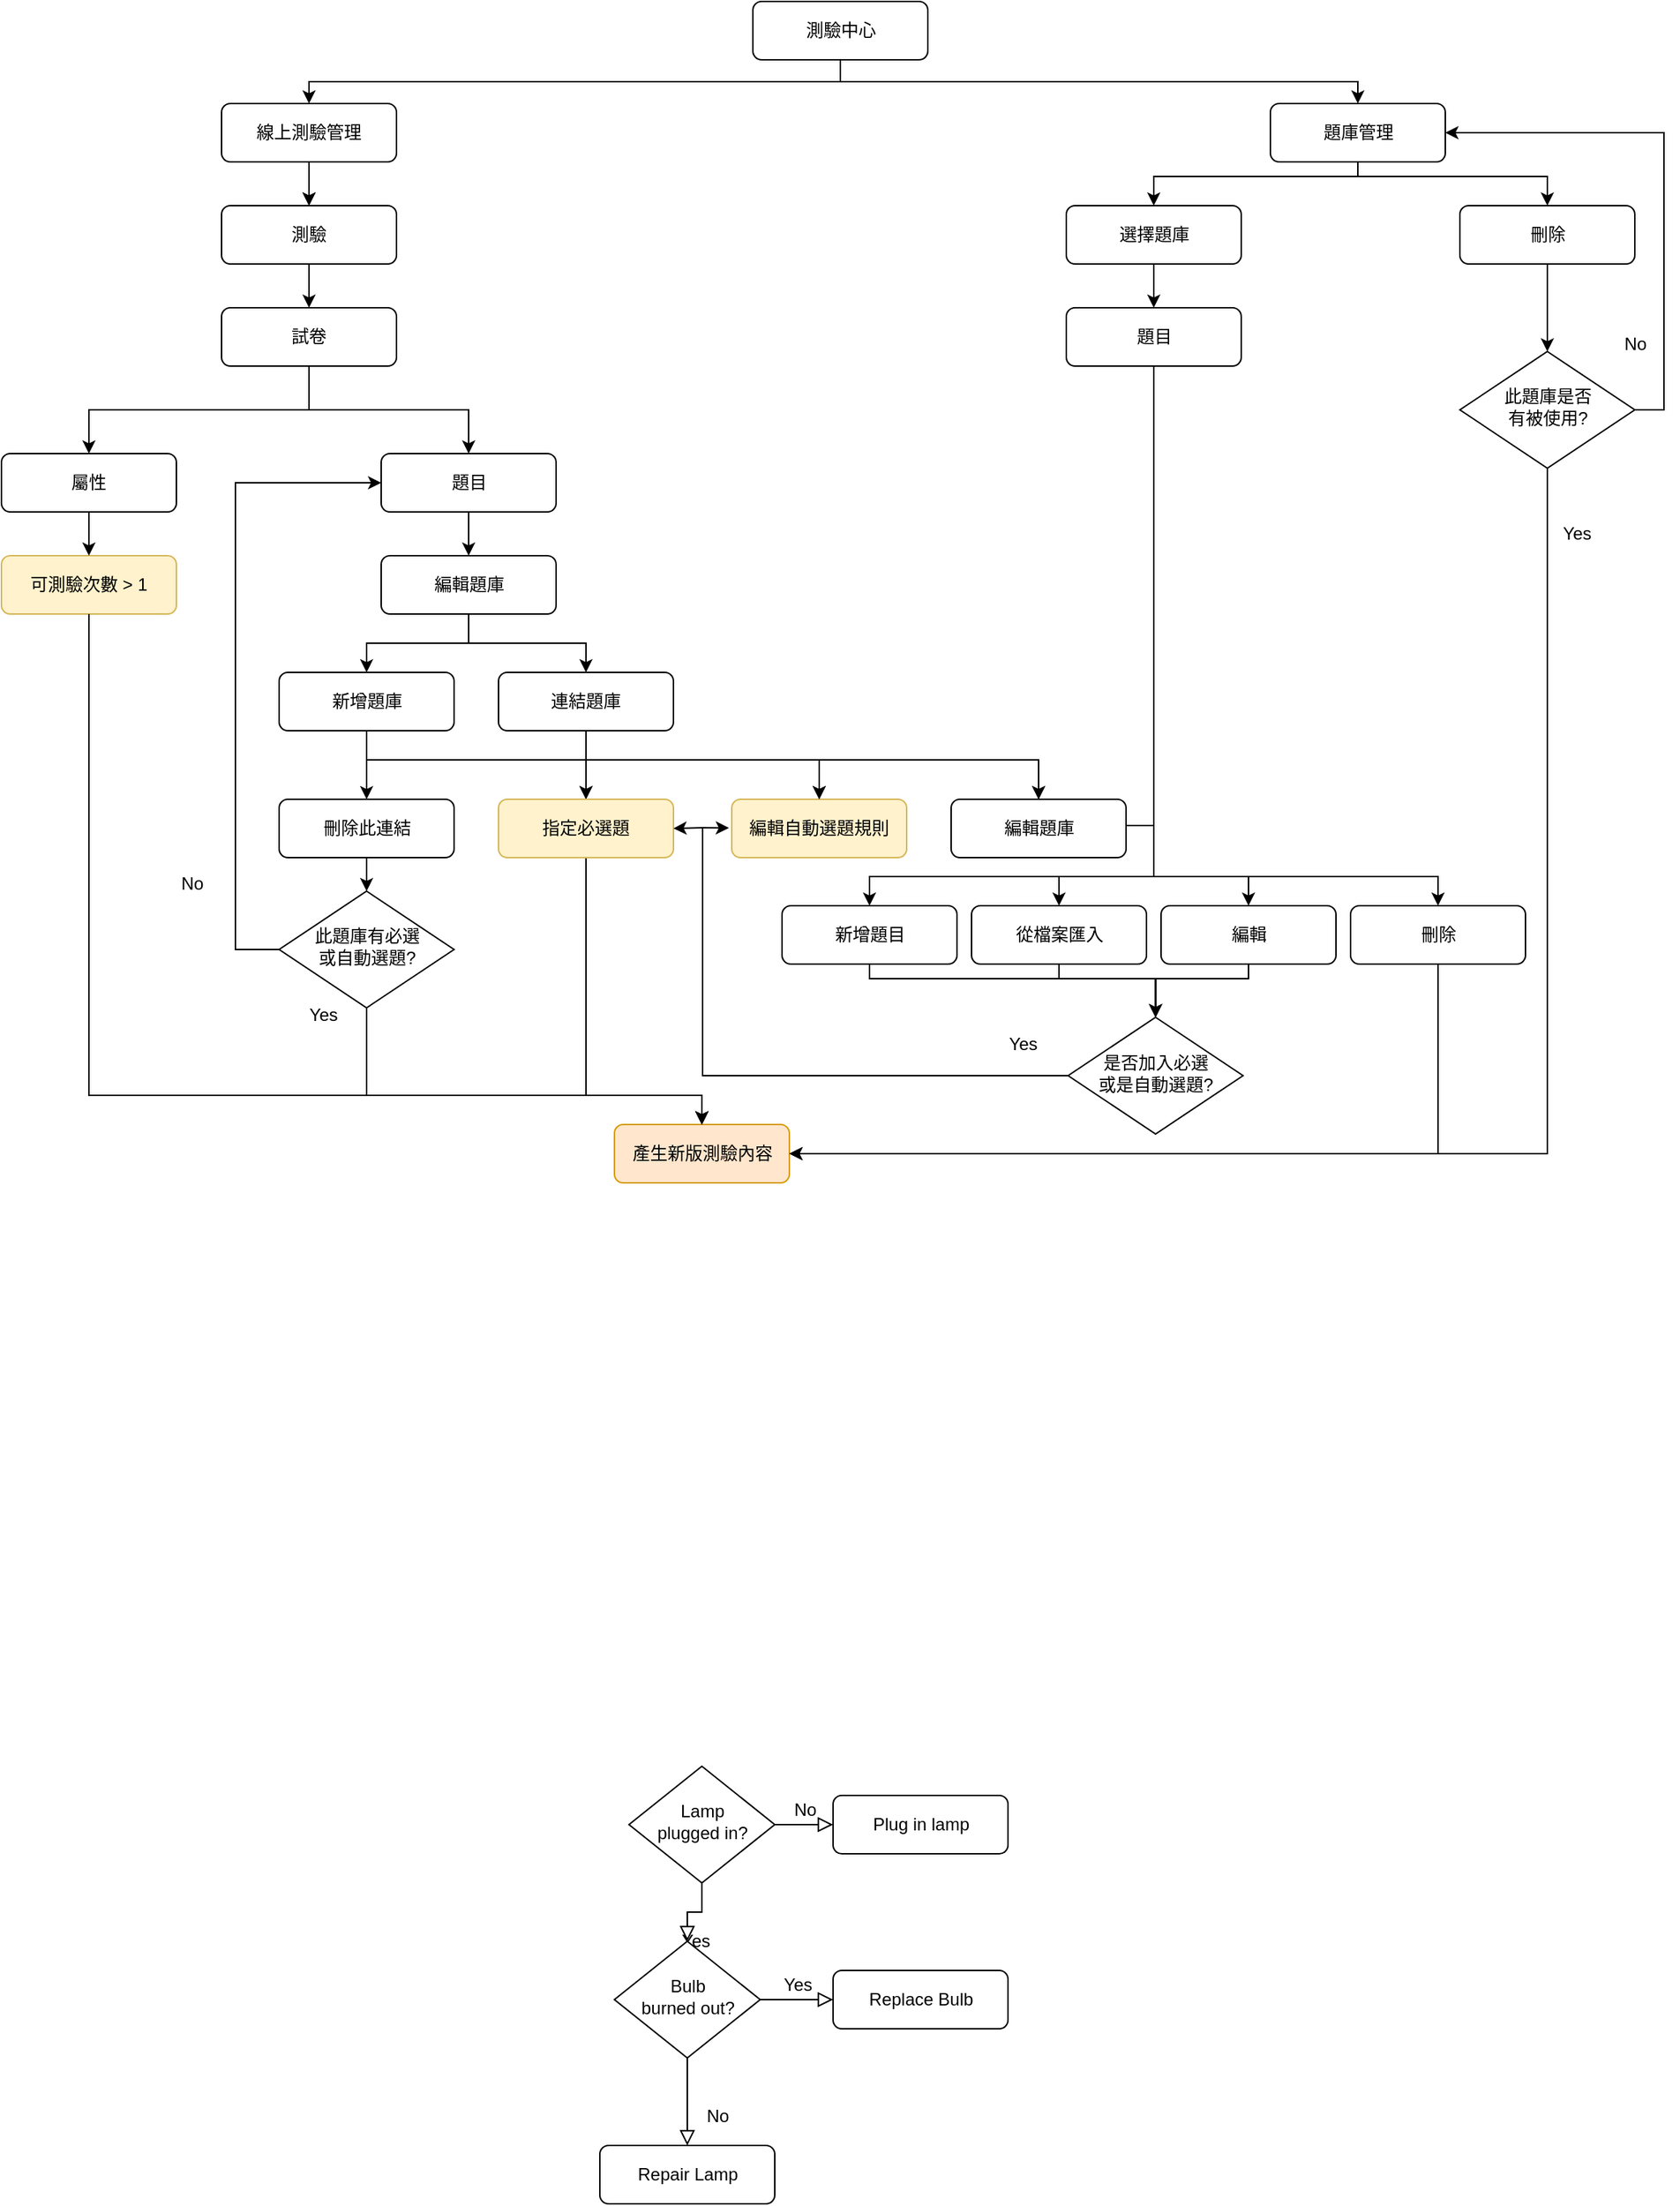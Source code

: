 <mxfile version="15.6.8" type="github">
  <diagram id="C5RBs43oDa-KdzZeNtuy" name="Page-1">
    <mxGraphModel dx="1040" dy="539" grid="1" gridSize="10" guides="1" tooltips="1" connect="1" arrows="1" fold="1" page="1" pageScale="1" pageWidth="1169" pageHeight="827" math="0" shadow="0">
      <root>
        <mxCell id="WIyWlLk6GJQsqaUBKTNV-0" />
        <mxCell id="WIyWlLk6GJQsqaUBKTNV-1" parent="WIyWlLk6GJQsqaUBKTNV-0" />
        <mxCell id="WIyWlLk6GJQsqaUBKTNV-3" value="測驗中心" style="rounded=1;whiteSpace=wrap;html=1;fontSize=12;glass=0;strokeWidth=1;shadow=0;" parent="WIyWlLk6GJQsqaUBKTNV-1" vertex="1">
          <mxGeometry x="524.5" y="10" width="120" height="40" as="geometry" />
        </mxCell>
        <mxCell id="WIyWlLk6GJQsqaUBKTNV-4" value="Yes" style="rounded=0;html=1;jettySize=auto;orthogonalLoop=1;fontSize=12;endArrow=block;endFill=0;endSize=8;strokeWidth=1;shadow=0;labelBackgroundColor=none;edgeStyle=orthogonalEdgeStyle;" parent="WIyWlLk6GJQsqaUBKTNV-1" source="WIyWlLk6GJQsqaUBKTNV-6" target="WIyWlLk6GJQsqaUBKTNV-10" edge="1">
          <mxGeometry y="20" relative="1" as="geometry">
            <mxPoint as="offset" />
          </mxGeometry>
        </mxCell>
        <mxCell id="WIyWlLk6GJQsqaUBKTNV-5" value="No" style="edgeStyle=orthogonalEdgeStyle;rounded=0;html=1;jettySize=auto;orthogonalLoop=1;fontSize=12;endArrow=block;endFill=0;endSize=8;strokeWidth=1;shadow=0;labelBackgroundColor=none;" parent="WIyWlLk6GJQsqaUBKTNV-1" source="WIyWlLk6GJQsqaUBKTNV-6" target="WIyWlLk6GJQsqaUBKTNV-7" edge="1">
          <mxGeometry y="10" relative="1" as="geometry">
            <mxPoint as="offset" />
          </mxGeometry>
        </mxCell>
        <mxCell id="WIyWlLk6GJQsqaUBKTNV-6" value="Lamp&lt;br style=&quot;font-size: 12px;&quot;&gt;plugged in?" style="rhombus;whiteSpace=wrap;html=1;shadow=0;fontFamily=Helvetica;fontSize=12;align=center;strokeWidth=1;spacing=6;spacingTop=-4;" parent="WIyWlLk6GJQsqaUBKTNV-1" vertex="1">
          <mxGeometry x="439.5" y="1220" width="100" height="80" as="geometry" />
        </mxCell>
        <mxCell id="WIyWlLk6GJQsqaUBKTNV-7" value="Plug in lamp" style="rounded=1;whiteSpace=wrap;html=1;fontSize=12;glass=0;strokeWidth=1;shadow=0;" parent="WIyWlLk6GJQsqaUBKTNV-1" vertex="1">
          <mxGeometry x="579.5" y="1240" width="120" height="40" as="geometry" />
        </mxCell>
        <mxCell id="WIyWlLk6GJQsqaUBKTNV-8" value="No" style="rounded=0;html=1;jettySize=auto;orthogonalLoop=1;fontSize=12;endArrow=block;endFill=0;endSize=8;strokeWidth=1;shadow=0;labelBackgroundColor=none;edgeStyle=orthogonalEdgeStyle;" parent="WIyWlLk6GJQsqaUBKTNV-1" source="WIyWlLk6GJQsqaUBKTNV-10" target="WIyWlLk6GJQsqaUBKTNV-11" edge="1">
          <mxGeometry x="0.333" y="20" relative="1" as="geometry">
            <mxPoint as="offset" />
          </mxGeometry>
        </mxCell>
        <mxCell id="WIyWlLk6GJQsqaUBKTNV-9" value="Yes" style="edgeStyle=orthogonalEdgeStyle;rounded=0;html=1;jettySize=auto;orthogonalLoop=1;fontSize=12;endArrow=block;endFill=0;endSize=8;strokeWidth=1;shadow=0;labelBackgroundColor=none;" parent="WIyWlLk6GJQsqaUBKTNV-1" source="WIyWlLk6GJQsqaUBKTNV-10" target="WIyWlLk6GJQsqaUBKTNV-12" edge="1">
          <mxGeometry y="10" relative="1" as="geometry">
            <mxPoint as="offset" />
          </mxGeometry>
        </mxCell>
        <mxCell id="WIyWlLk6GJQsqaUBKTNV-10" value="Bulb&lt;br style=&quot;font-size: 12px;&quot;&gt;burned out?" style="rhombus;whiteSpace=wrap;html=1;shadow=0;fontFamily=Helvetica;fontSize=12;align=center;strokeWidth=1;spacing=6;spacingTop=-4;" parent="WIyWlLk6GJQsqaUBKTNV-1" vertex="1">
          <mxGeometry x="429.5" y="1340" width="100" height="80" as="geometry" />
        </mxCell>
        <mxCell id="WIyWlLk6GJQsqaUBKTNV-11" value="Repair Lamp" style="rounded=1;whiteSpace=wrap;html=1;fontSize=12;glass=0;strokeWidth=1;shadow=0;" parent="WIyWlLk6GJQsqaUBKTNV-1" vertex="1">
          <mxGeometry x="419.5" y="1480" width="120" height="40" as="geometry" />
        </mxCell>
        <mxCell id="WIyWlLk6GJQsqaUBKTNV-12" value="Replace Bulb" style="rounded=1;whiteSpace=wrap;html=1;fontSize=12;glass=0;strokeWidth=1;shadow=0;" parent="WIyWlLk6GJQsqaUBKTNV-1" vertex="1">
          <mxGeometry x="579.5" y="1360" width="120" height="40" as="geometry" />
        </mxCell>
        <mxCell id="kRFNr34-yqzO1_SgID9G-1" value="題庫管理" style="rounded=1;whiteSpace=wrap;html=1;fontSize=12;" vertex="1" parent="WIyWlLk6GJQsqaUBKTNV-1">
          <mxGeometry x="879.5" y="80" width="120" height="40" as="geometry" />
        </mxCell>
        <mxCell id="kRFNr34-yqzO1_SgID9G-3" value="線上測驗管理" style="rounded=1;whiteSpace=wrap;html=1;fontSize=12;" vertex="1" parent="WIyWlLk6GJQsqaUBKTNV-1">
          <mxGeometry x="160" y="80" width="120" height="40" as="geometry" />
        </mxCell>
        <mxCell id="kRFNr34-yqzO1_SgID9G-4" value="" style="endArrow=classic;html=1;rounded=0;fontSize=12;" edge="1" parent="WIyWlLk6GJQsqaUBKTNV-1">
          <mxGeometry width="50" height="50" relative="1" as="geometry">
            <mxPoint x="220" y="120" as="sourcePoint" />
            <mxPoint x="220" y="150" as="targetPoint" />
          </mxGeometry>
        </mxCell>
        <mxCell id="kRFNr34-yqzO1_SgID9G-5" value="測驗" style="rounded=1;whiteSpace=wrap;html=1;fontSize=12;" vertex="1" parent="WIyWlLk6GJQsqaUBKTNV-1">
          <mxGeometry x="160" y="150" width="120" height="40" as="geometry" />
        </mxCell>
        <mxCell id="kRFNr34-yqzO1_SgID9G-7" value="" style="endArrow=classic;html=1;rounded=0;fontSize=12;" edge="1" parent="WIyWlLk6GJQsqaUBKTNV-1">
          <mxGeometry width="50" height="50" relative="1" as="geometry">
            <mxPoint x="220" y="120" as="sourcePoint" />
            <mxPoint x="220" y="150" as="targetPoint" />
          </mxGeometry>
        </mxCell>
        <mxCell id="kRFNr34-yqzO1_SgID9G-8" value="試卷" style="rounded=1;whiteSpace=wrap;html=1;fontSize=12;" vertex="1" parent="WIyWlLk6GJQsqaUBKTNV-1">
          <mxGeometry x="160" y="220" width="120" height="40" as="geometry" />
        </mxCell>
        <mxCell id="kRFNr34-yqzO1_SgID9G-9" value="" style="endArrow=classic;html=1;rounded=0;fontSize=12;" edge="1" parent="WIyWlLk6GJQsqaUBKTNV-1">
          <mxGeometry width="50" height="50" relative="1" as="geometry">
            <mxPoint x="220" y="190" as="sourcePoint" />
            <mxPoint x="220" y="220" as="targetPoint" />
          </mxGeometry>
        </mxCell>
        <mxCell id="kRFNr34-yqzO1_SgID9G-11" value="屬性" style="rounded=1;whiteSpace=wrap;html=1;fontSize=12;" vertex="1" parent="WIyWlLk6GJQsqaUBKTNV-1">
          <mxGeometry x="9" y="320" width="120" height="40" as="geometry" />
        </mxCell>
        <mxCell id="kRFNr34-yqzO1_SgID9G-12" value="題目" style="rounded=1;whiteSpace=wrap;html=1;fontSize=12;" vertex="1" parent="WIyWlLk6GJQsqaUBKTNV-1">
          <mxGeometry x="269.5" y="320" width="120" height="40" as="geometry" />
        </mxCell>
        <mxCell id="kRFNr34-yqzO1_SgID9G-15" value="可測驗次數 &amp;gt; 1" style="rounded=1;whiteSpace=wrap;html=1;fillColor=#fff2cc;strokeColor=#d6b656;fontSize=12;" vertex="1" parent="WIyWlLk6GJQsqaUBKTNV-1">
          <mxGeometry x="9" y="390" width="120" height="40" as="geometry" />
        </mxCell>
        <mxCell id="kRFNr34-yqzO1_SgID9G-16" value="" style="endArrow=classic;html=1;rounded=0;entryX=0.5;entryY=0;entryDx=0;entryDy=0;exitX=0.5;exitY=1;exitDx=0;exitDy=0;fontSize=12;" edge="1" parent="WIyWlLk6GJQsqaUBKTNV-1" source="kRFNr34-yqzO1_SgID9G-11" target="kRFNr34-yqzO1_SgID9G-15">
          <mxGeometry width="50" height="50" relative="1" as="geometry">
            <mxPoint x="129" y="360" as="sourcePoint" />
            <mxPoint x="129" y="390" as="targetPoint" />
          </mxGeometry>
        </mxCell>
        <mxCell id="kRFNr34-yqzO1_SgID9G-19" value="新增題庫" style="rounded=1;whiteSpace=wrap;html=1;fontSize=12;" vertex="1" parent="WIyWlLk6GJQsqaUBKTNV-1">
          <mxGeometry x="199.5" y="470" width="120" height="40" as="geometry" />
        </mxCell>
        <mxCell id="kRFNr34-yqzO1_SgID9G-26" value="" style="edgeStyle=elbowEdgeStyle;elbow=vertical;endArrow=classic;html=1;rounded=0;entryX=0.5;entryY=0;entryDx=0;entryDy=0;exitX=0.5;exitY=1;exitDx=0;exitDy=0;fontSize=12;" edge="1" parent="WIyWlLk6GJQsqaUBKTNV-1" source="kRFNr34-yqzO1_SgID9G-31" target="kRFNr34-yqzO1_SgID9G-19">
          <mxGeometry width="50" height="50" relative="1" as="geometry">
            <mxPoint x="309.5" y="430" as="sourcePoint" />
            <mxPoint x="359.5" y="380" as="targetPoint" />
            <Array as="points">
              <mxPoint x="279.5" y="450" />
            </Array>
          </mxGeometry>
        </mxCell>
        <mxCell id="kRFNr34-yqzO1_SgID9G-27" value="連結題庫" style="rounded=1;whiteSpace=wrap;html=1;fontSize=12;" vertex="1" parent="WIyWlLk6GJQsqaUBKTNV-1">
          <mxGeometry x="350" y="470" width="120" height="40" as="geometry" />
        </mxCell>
        <mxCell id="kRFNr34-yqzO1_SgID9G-29" value="" style="edgeStyle=elbowEdgeStyle;elbow=vertical;endArrow=classic;html=1;rounded=0;entryX=0.5;entryY=0;entryDx=0;entryDy=0;exitX=0.5;exitY=1;exitDx=0;exitDy=0;fontSize=12;" edge="1" parent="WIyWlLk6GJQsqaUBKTNV-1" source="kRFNr34-yqzO1_SgID9G-31" target="kRFNr34-yqzO1_SgID9G-27">
          <mxGeometry width="50" height="50" relative="1" as="geometry">
            <mxPoint x="359" y="370" as="sourcePoint" />
            <mxPoint x="299" y="455" as="targetPoint" />
          </mxGeometry>
        </mxCell>
        <mxCell id="kRFNr34-yqzO1_SgID9G-31" value="編輯題庫" style="rounded=1;whiteSpace=wrap;html=1;fontSize=12;" vertex="1" parent="WIyWlLk6GJQsqaUBKTNV-1">
          <mxGeometry x="269.5" y="390" width="120" height="40" as="geometry" />
        </mxCell>
        <mxCell id="kRFNr34-yqzO1_SgID9G-32" value="" style="edgeStyle=elbowEdgeStyle;elbow=vertical;endArrow=classic;html=1;rounded=0;exitX=0.5;exitY=1;exitDx=0;exitDy=0;entryX=0.5;entryY=0;entryDx=0;entryDy=0;fontSize=12;" edge="1" parent="WIyWlLk6GJQsqaUBKTNV-1" source="kRFNr34-yqzO1_SgID9G-12" target="kRFNr34-yqzO1_SgID9G-31">
          <mxGeometry width="50" height="50" relative="1" as="geometry">
            <mxPoint x="340" y="470" as="sourcePoint" />
            <mxPoint x="390" y="420" as="targetPoint" />
          </mxGeometry>
        </mxCell>
        <mxCell id="kRFNr34-yqzO1_SgID9G-33" value="" style="edgeStyle=elbowEdgeStyle;elbow=vertical;endArrow=classic;html=1;rounded=0;exitX=0.5;exitY=1;exitDx=0;exitDy=0;entryX=0.5;entryY=0;entryDx=0;entryDy=0;fontSize=12;" edge="1" parent="WIyWlLk6GJQsqaUBKTNV-1" source="WIyWlLk6GJQsqaUBKTNV-3" target="kRFNr34-yqzO1_SgID9G-3">
          <mxGeometry width="50" height="50" relative="1" as="geometry">
            <mxPoint x="290" y="210" as="sourcePoint" />
            <mxPoint x="340" y="160" as="targetPoint" />
          </mxGeometry>
        </mxCell>
        <mxCell id="kRFNr34-yqzO1_SgID9G-34" value="" style="edgeStyle=elbowEdgeStyle;elbow=vertical;endArrow=classic;html=1;rounded=0;exitX=0.5;exitY=1;exitDx=0;exitDy=0;fontSize=12;" edge="1" parent="WIyWlLk6GJQsqaUBKTNV-1" source="WIyWlLk6GJQsqaUBKTNV-3" target="kRFNr34-yqzO1_SgID9G-1">
          <mxGeometry width="50" height="50" relative="1" as="geometry">
            <mxPoint x="436.25" y="30" as="sourcePoint" />
            <mxPoint x="180" y="90" as="targetPoint" />
          </mxGeometry>
        </mxCell>
        <mxCell id="kRFNr34-yqzO1_SgID9G-35" value="" style="edgeStyle=elbowEdgeStyle;elbow=vertical;endArrow=classic;html=1;rounded=0;exitX=0.5;exitY=1;exitDx=0;exitDy=0;entryX=0.5;entryY=0;entryDx=0;entryDy=0;fontSize=12;" edge="1" parent="WIyWlLk6GJQsqaUBKTNV-1" source="kRFNr34-yqzO1_SgID9G-8" target="kRFNr34-yqzO1_SgID9G-11">
          <mxGeometry width="50" height="50" relative="1" as="geometry">
            <mxPoint x="496.25" y="30" as="sourcePoint" />
            <mxPoint x="129" y="320" as="targetPoint" />
          </mxGeometry>
        </mxCell>
        <mxCell id="kRFNr34-yqzO1_SgID9G-36" value="" style="edgeStyle=elbowEdgeStyle;elbow=vertical;endArrow=classic;html=1;rounded=0;exitX=0.5;exitY=1;exitDx=0;exitDy=0;entryX=0.5;entryY=0;entryDx=0;entryDy=0;fontSize=12;" edge="1" parent="WIyWlLk6GJQsqaUBKTNV-1" source="kRFNr34-yqzO1_SgID9G-8" target="kRFNr34-yqzO1_SgID9G-12">
          <mxGeometry width="50" height="50" relative="1" as="geometry">
            <mxPoint x="240" y="270" as="sourcePoint" />
            <mxPoint x="149.5" y="330" as="targetPoint" />
          </mxGeometry>
        </mxCell>
        <mxCell id="kRFNr34-yqzO1_SgID9G-38" value="編輯自動選題規則" style="rounded=1;whiteSpace=wrap;html=1;fillColor=#fff2cc;strokeColor=#d6b656;fontSize=12;" vertex="1" parent="WIyWlLk6GJQsqaUBKTNV-1">
          <mxGeometry x="510" y="557" width="120" height="40" as="geometry" />
        </mxCell>
        <mxCell id="kRFNr34-yqzO1_SgID9G-49" value="" style="edgeStyle=elbowEdgeStyle;elbow=vertical;endArrow=classic;html=1;rounded=0;exitX=0.5;exitY=1;exitDx=0;exitDy=0;entryX=0.5;entryY=0;entryDx=0;entryDy=0;fontSize=12;" edge="1" parent="WIyWlLk6GJQsqaUBKTNV-1" source="kRFNr34-yqzO1_SgID9G-27" target="kRFNr34-yqzO1_SgID9G-38">
          <mxGeometry width="50" height="50" relative="1" as="geometry">
            <mxPoint x="645.11" y="500" as="sourcePoint" />
            <mxPoint x="695.11" y="450" as="targetPoint" />
            <Array as="points">
              <mxPoint x="479.5" y="530" />
            </Array>
          </mxGeometry>
        </mxCell>
        <mxCell id="kRFNr34-yqzO1_SgID9G-50" value="" style="edgeStyle=elbowEdgeStyle;elbow=vertical;endArrow=classic;html=1;rounded=0;exitX=0.5;exitY=1;exitDx=0;exitDy=0;entryX=0.5;entryY=0;entryDx=0;entryDy=0;fontSize=12;" edge="1" parent="WIyWlLk6GJQsqaUBKTNV-1" source="kRFNr34-yqzO1_SgID9G-19" target="kRFNr34-yqzO1_SgID9G-37">
          <mxGeometry width="50" height="50" relative="1" as="geometry">
            <mxPoint x="404.24" y="520" as="sourcePoint" />
            <mxPoint x="404.49" y="560" as="targetPoint" />
            <Array as="points">
              <mxPoint x="359.5" y="530" />
            </Array>
          </mxGeometry>
        </mxCell>
        <mxCell id="kRFNr34-yqzO1_SgID9G-51" value="" style="edgeStyle=elbowEdgeStyle;elbow=vertical;endArrow=classic;html=1;rounded=0;exitX=0.5;exitY=1;exitDx=0;exitDy=0;entryX=0.5;entryY=0;entryDx=0;entryDy=0;fontSize=12;" edge="1" parent="WIyWlLk6GJQsqaUBKTNV-1" source="kRFNr34-yqzO1_SgID9G-19" target="kRFNr34-yqzO1_SgID9G-38">
          <mxGeometry width="50" height="50" relative="1" as="geometry">
            <mxPoint x="414.24" y="530" as="sourcePoint" />
            <mxPoint x="414.49" y="570" as="targetPoint" />
            <Array as="points">
              <mxPoint x="479.5" y="530" />
            </Array>
          </mxGeometry>
        </mxCell>
        <mxCell id="kRFNr34-yqzO1_SgID9G-52" value="" style="edgeStyle=elbowEdgeStyle;elbow=vertical;endArrow=classic;html=1;rounded=0;exitX=0.5;exitY=1;exitDx=0;exitDy=0;entryX=0.5;entryY=0;entryDx=0;entryDy=0;fontSize=12;" edge="1" parent="WIyWlLk6GJQsqaUBKTNV-1" source="kRFNr34-yqzO1_SgID9G-27" target="kRFNr34-yqzO1_SgID9G-37">
          <mxGeometry width="50" height="50" relative="1" as="geometry">
            <mxPoint x="424.24" y="540" as="sourcePoint" />
            <mxPoint x="424.49" y="580" as="targetPoint" />
            <Array as="points" />
          </mxGeometry>
        </mxCell>
        <mxCell id="kRFNr34-yqzO1_SgID9G-53" value="編輯題庫" style="rounded=1;whiteSpace=wrap;html=1;fontSize=12;" vertex="1" parent="WIyWlLk6GJQsqaUBKTNV-1">
          <mxGeometry x="660.5" y="557" width="120" height="40" as="geometry" />
        </mxCell>
        <mxCell id="kRFNr34-yqzO1_SgID9G-54" value="刪除此連結" style="rounded=1;whiteSpace=wrap;html=1;fontSize=12;" vertex="1" parent="WIyWlLk6GJQsqaUBKTNV-1">
          <mxGeometry x="199.5" y="557" width="120" height="40" as="geometry" />
        </mxCell>
        <mxCell id="kRFNr34-yqzO1_SgID9G-55" value="" style="edgeStyle=elbowEdgeStyle;elbow=vertical;endArrow=classic;html=1;rounded=0;entryX=0.5;entryY=0;entryDx=0;entryDy=0;exitX=0.5;exitY=1;exitDx=0;exitDy=0;fontSize=12;" edge="1" parent="WIyWlLk6GJQsqaUBKTNV-1" source="kRFNr34-yqzO1_SgID9G-27" target="kRFNr34-yqzO1_SgID9G-53">
          <mxGeometry width="50" height="50" relative="1" as="geometry">
            <mxPoint x="530.87" y="400" as="sourcePoint" />
            <mxPoint x="580.87" y="350" as="targetPoint" />
            <Array as="points">
              <mxPoint x="569.5" y="530" />
              <mxPoint x="599.5" y="520" />
            </Array>
          </mxGeometry>
        </mxCell>
        <mxCell id="kRFNr34-yqzO1_SgID9G-56" value="" style="edgeStyle=elbowEdgeStyle;elbow=vertical;endArrow=classic;html=1;rounded=0;entryX=0.5;entryY=0;entryDx=0;entryDy=0;exitX=0.5;exitY=1;exitDx=0;exitDy=0;fontSize=12;" edge="1" parent="WIyWlLk6GJQsqaUBKTNV-1" source="kRFNr34-yqzO1_SgID9G-19" target="kRFNr34-yqzO1_SgID9G-53">
          <mxGeometry width="50" height="50" relative="1" as="geometry">
            <mxPoint x="530.87" y="400" as="sourcePoint" />
            <mxPoint x="580.87" y="350" as="targetPoint" />
            <Array as="points">
              <mxPoint x="569.5" y="530" />
              <mxPoint x="609.5" y="520" />
            </Array>
          </mxGeometry>
        </mxCell>
        <mxCell id="kRFNr34-yqzO1_SgID9G-58" value="" style="edgeStyle=elbowEdgeStyle;elbow=vertical;endArrow=classic;html=1;rounded=0;entryX=0.5;entryY=0;entryDx=0;entryDy=0;exitX=0.5;exitY=1;exitDx=0;exitDy=0;fontSize=12;" edge="1" parent="WIyWlLk6GJQsqaUBKTNV-1" source="kRFNr34-yqzO1_SgID9G-19" target="kRFNr34-yqzO1_SgID9G-54">
          <mxGeometry width="50" height="50" relative="1" as="geometry">
            <mxPoint x="286.74" y="530" as="sourcePoint" />
            <mxPoint x="540.87" y="560" as="targetPoint" />
            <Array as="points">
              <mxPoint x="267" y="530" />
            </Array>
          </mxGeometry>
        </mxCell>
        <mxCell id="kRFNr34-yqzO1_SgID9G-60" value="此題庫有必選&lt;br style=&quot;font-size: 12px;&quot;&gt;或自動選題?" style="rhombus;whiteSpace=wrap;html=1;shadow=0;fontFamily=Helvetica;fontSize=12;align=center;strokeWidth=1;spacing=6;spacingTop=-4;" vertex="1" parent="WIyWlLk6GJQsqaUBKTNV-1">
          <mxGeometry x="199.5" y="620" width="120" height="80" as="geometry" />
        </mxCell>
        <mxCell id="kRFNr34-yqzO1_SgID9G-62" value="產生新版測驗內容" style="rounded=1;whiteSpace=wrap;html=1;fillColor=#ffe6cc;strokeColor=#d79b00;fontSize=12;" vertex="1" parent="WIyWlLk6GJQsqaUBKTNV-1">
          <mxGeometry x="429.5" y="780" width="120" height="40" as="geometry" />
        </mxCell>
        <mxCell id="kRFNr34-yqzO1_SgID9G-63" value="" style="edgeStyle=elbowEdgeStyle;elbow=vertical;endArrow=classic;html=1;rounded=0;entryX=0.5;entryY=0;entryDx=0;entryDy=0;exitX=0.5;exitY=1;exitDx=0;exitDy=0;fontSize=12;" edge="1" parent="WIyWlLk6GJQsqaUBKTNV-1" source="kRFNr34-yqzO1_SgID9G-15" target="kRFNr34-yqzO1_SgID9G-62">
          <mxGeometry width="50" height="50" relative="1" as="geometry">
            <mxPoint x="79.5" y="430" as="sourcePoint" />
            <mxPoint x="510" y="650" as="targetPoint" />
            <Array as="points">
              <mxPoint x="120" y="760" />
              <mxPoint x="199.5" y="720" />
              <mxPoint x="330" y="960" />
              <mxPoint x="210" y="820" />
            </Array>
          </mxGeometry>
        </mxCell>
        <mxCell id="kRFNr34-yqzO1_SgID9G-64" value="" style="edgeStyle=elbowEdgeStyle;elbow=vertical;endArrow=classic;html=1;rounded=0;entryX=0.5;entryY=0;entryDx=0;entryDy=0;exitX=0.5;exitY=1;exitDx=0;exitDy=0;fontSize=12;" edge="1" parent="WIyWlLk6GJQsqaUBKTNV-1" source="kRFNr34-yqzO1_SgID9G-60" target="kRFNr34-yqzO1_SgID9G-62">
          <mxGeometry width="50" height="50" relative="1" as="geometry">
            <mxPoint x="460" y="700" as="sourcePoint" />
            <mxPoint x="510" y="650" as="targetPoint" />
            <Array as="points">
              <mxPoint x="340" y="760" />
              <mxPoint x="431.5" y="720" />
              <mxPoint x="440" y="960" />
              <mxPoint x="470" y="820" />
            </Array>
          </mxGeometry>
        </mxCell>
        <mxCell id="kRFNr34-yqzO1_SgID9G-65" value="Yes" style="text;html=1;strokeColor=none;fillColor=none;align=center;verticalAlign=middle;whiteSpace=wrap;rounded=0;fontSize=12;" vertex="1" parent="WIyWlLk6GJQsqaUBKTNV-1">
          <mxGeometry x="199.5" y="690" width="60" height="30" as="geometry" />
        </mxCell>
        <mxCell id="kRFNr34-yqzO1_SgID9G-66" value="" style="edgeStyle=elbowEdgeStyle;elbow=vertical;endArrow=classic;html=1;rounded=0;exitX=0.5;exitY=1;exitDx=0;exitDy=0;entryX=0.5;entryY=0;entryDx=0;entryDy=0;fontSize=12;" edge="1" parent="WIyWlLk6GJQsqaUBKTNV-1" source="kRFNr34-yqzO1_SgID9G-37" target="kRFNr34-yqzO1_SgID9G-62">
          <mxGeometry width="50" height="50" relative="1" as="geometry">
            <mxPoint x="460" y="700" as="sourcePoint" />
            <mxPoint x="510" y="650" as="targetPoint" />
            <Array as="points">
              <mxPoint x="450" y="760" />
              <mxPoint x="399.5" y="720" />
              <mxPoint x="359.5" y="620" />
              <mxPoint x="259.5" y="720" />
              <mxPoint x="190" y="960" />
              <mxPoint x="280" y="960" />
            </Array>
          </mxGeometry>
        </mxCell>
        <mxCell id="kRFNr34-yqzO1_SgID9G-67" value="" style="edgeStyle=elbowEdgeStyle;elbow=vertical;endArrow=classic;html=1;rounded=0;exitX=0.5;exitY=1;exitDx=0;exitDy=0;entryX=0.5;entryY=0;entryDx=0;entryDy=0;startArrow=none;fontSize=12;" edge="1" parent="WIyWlLk6GJQsqaUBKTNV-1" source="kRFNr34-yqzO1_SgID9G-37" target="kRFNr34-yqzO1_SgID9G-62">
          <mxGeometry width="50" height="50" relative="1" as="geometry">
            <mxPoint x="460" y="800" as="sourcePoint" />
            <mxPoint x="510" y="750" as="targetPoint" />
            <Array as="points">
              <mxPoint x="480" y="760" />
              <mxPoint x="359.5" y="720" />
              <mxPoint x="300" y="960" />
            </Array>
          </mxGeometry>
        </mxCell>
        <mxCell id="kRFNr34-yqzO1_SgID9G-68" value="編輯" style="rounded=1;whiteSpace=wrap;html=1;fontSize=12;" vertex="1" parent="WIyWlLk6GJQsqaUBKTNV-1">
          <mxGeometry x="804.5" y="630" width="120" height="40" as="geometry" />
        </mxCell>
        <mxCell id="kRFNr34-yqzO1_SgID9G-69" value="從檔案匯入" style="rounded=1;whiteSpace=wrap;html=1;fontSize=12;" vertex="1" parent="WIyWlLk6GJQsqaUBKTNV-1">
          <mxGeometry x="674.5" y="630" width="120" height="40" as="geometry" />
        </mxCell>
        <mxCell id="kRFNr34-yqzO1_SgID9G-70" value="新增題目" style="rounded=1;whiteSpace=wrap;html=1;fontSize=12;" vertex="1" parent="WIyWlLk6GJQsqaUBKTNV-1">
          <mxGeometry x="544.5" y="630" width="120" height="40" as="geometry" />
        </mxCell>
        <mxCell id="kRFNr34-yqzO1_SgID9G-73" value="刪除" style="rounded=1;whiteSpace=wrap;html=1;fontSize=12;" vertex="1" parent="WIyWlLk6GJQsqaUBKTNV-1">
          <mxGeometry x="934.5" y="630" width="120" height="40" as="geometry" />
        </mxCell>
        <mxCell id="kRFNr34-yqzO1_SgID9G-74" value="選擇題庫" style="rounded=1;whiteSpace=wrap;html=1;fontSize=12;" vertex="1" parent="WIyWlLk6GJQsqaUBKTNV-1">
          <mxGeometry x="739.5" y="150" width="120" height="40" as="geometry" />
        </mxCell>
        <mxCell id="kRFNr34-yqzO1_SgID9G-75" value="刪除" style="rounded=1;whiteSpace=wrap;html=1;fontSize=12;" vertex="1" parent="WIyWlLk6GJQsqaUBKTNV-1">
          <mxGeometry x="1009.5" y="150" width="120" height="40" as="geometry" />
        </mxCell>
        <mxCell id="kRFNr34-yqzO1_SgID9G-76" value="題目" style="rounded=1;whiteSpace=wrap;html=1;fontSize=12;" vertex="1" parent="WIyWlLk6GJQsqaUBKTNV-1">
          <mxGeometry x="739.5" y="220" width="120" height="40" as="geometry" />
        </mxCell>
        <mxCell id="kRFNr34-yqzO1_SgID9G-78" value="" style="edgeStyle=elbowEdgeStyle;elbow=vertical;endArrow=classic;html=1;rounded=0;entryX=0.5;entryY=0;entryDx=0;entryDy=0;exitX=0.5;exitY=1;exitDx=0;exitDy=0;fontSize=12;" edge="1" parent="WIyWlLk6GJQsqaUBKTNV-1" source="kRFNr34-yqzO1_SgID9G-1" target="kRFNr34-yqzO1_SgID9G-74">
          <mxGeometry width="50" height="50" relative="1" as="geometry">
            <mxPoint x="789.5" y="200" as="sourcePoint" />
            <mxPoint x="839.5" y="150" as="targetPoint" />
            <Array as="points">
              <mxPoint x="979.5" y="130" />
              <mxPoint x="1009.5" y="140" />
              <mxPoint x="969.5" y="130" />
              <mxPoint x="959.5" y="130" />
              <mxPoint x="939.5" y="130" />
              <mxPoint x="959.5" y="140" />
            </Array>
          </mxGeometry>
        </mxCell>
        <mxCell id="kRFNr34-yqzO1_SgID9G-79" value="" style="edgeStyle=elbowEdgeStyle;elbow=vertical;endArrow=classic;html=1;rounded=0;entryX=0.5;entryY=0;entryDx=0;entryDy=0;exitX=0.5;exitY=1;exitDx=0;exitDy=0;fontSize=12;" edge="1" parent="WIyWlLk6GJQsqaUBKTNV-1" source="kRFNr34-yqzO1_SgID9G-1" target="kRFNr34-yqzO1_SgID9G-75">
          <mxGeometry width="50" height="50" relative="1" as="geometry">
            <mxPoint x="1019.5" y="130" as="sourcePoint" />
            <mxPoint x="949.5" y="150" as="targetPoint" />
            <Array as="points">
              <mxPoint x="1039.5" y="130" />
              <mxPoint x="1039.5" y="140" />
            </Array>
          </mxGeometry>
        </mxCell>
        <mxCell id="kRFNr34-yqzO1_SgID9G-82" value="" style="edgeStyle=elbowEdgeStyle;elbow=vertical;endArrow=classic;html=1;rounded=0;entryX=0.5;entryY=0;entryDx=0;entryDy=0;exitX=0.5;exitY=1;exitDx=0;exitDy=0;fontSize=12;" edge="1" parent="WIyWlLk6GJQsqaUBKTNV-1" source="kRFNr34-yqzO1_SgID9G-74" target="kRFNr34-yqzO1_SgID9G-76">
          <mxGeometry width="50" height="50" relative="1" as="geometry">
            <mxPoint x="669.5" y="300" as="sourcePoint" />
            <mxPoint x="719.5" y="250" as="targetPoint" />
          </mxGeometry>
        </mxCell>
        <mxCell id="kRFNr34-yqzO1_SgID9G-83" value="此題庫是否&lt;br style=&quot;font-size: 12px;&quot;&gt;有被使用?" style="rhombus;whiteSpace=wrap;html=1;shadow=0;fontFamily=Helvetica;fontSize=12;align=center;strokeWidth=1;spacing=6;spacingTop=-4;" vertex="1" parent="WIyWlLk6GJQsqaUBKTNV-1">
          <mxGeometry x="1009.5" y="250" width="120" height="80" as="geometry" />
        </mxCell>
        <mxCell id="kRFNr34-yqzO1_SgID9G-84" value="Yes" style="text;html=1;strokeColor=none;fillColor=none;align=center;verticalAlign=middle;whiteSpace=wrap;rounded=0;fontSize=12;" vertex="1" parent="WIyWlLk6GJQsqaUBKTNV-1">
          <mxGeometry x="1059.5" y="360" width="60" height="30" as="geometry" />
        </mxCell>
        <mxCell id="kRFNr34-yqzO1_SgID9G-85" value="" style="edgeStyle=elbowEdgeStyle;elbow=vertical;endArrow=classic;html=1;rounded=0;entryX=0.5;entryY=0;entryDx=0;entryDy=0;exitX=0.5;exitY=1;exitDx=0;exitDy=0;fontSize=12;" edge="1" parent="WIyWlLk6GJQsqaUBKTNV-1" source="kRFNr34-yqzO1_SgID9G-75" target="kRFNr34-yqzO1_SgID9G-83">
          <mxGeometry width="50" height="50" relative="1" as="geometry">
            <mxPoint x="759.5" y="300" as="sourcePoint" />
            <mxPoint x="809.5" y="250" as="targetPoint" />
          </mxGeometry>
        </mxCell>
        <mxCell id="kRFNr34-yqzO1_SgID9G-86" value="" style="edgeStyle=elbowEdgeStyle;elbow=vertical;endArrow=classic;html=1;rounded=0;entryX=1;entryY=0.5;entryDx=0;entryDy=0;exitX=0.5;exitY=1;exitDx=0;exitDy=0;fontSize=12;" edge="1" parent="WIyWlLk6GJQsqaUBKTNV-1" source="kRFNr34-yqzO1_SgID9G-83" target="kRFNr34-yqzO1_SgID9G-62">
          <mxGeometry width="50" height="50" relative="1" as="geometry">
            <mxPoint x="460" y="500" as="sourcePoint" />
            <mxPoint x="510" y="450" as="targetPoint" />
            <Array as="points">
              <mxPoint x="940" y="800" />
              <mxPoint x="669.5" y="760" />
              <mxPoint x="620" y="1020" />
              <mxPoint x="830" y="1010" />
            </Array>
          </mxGeometry>
        </mxCell>
        <mxCell id="kRFNr34-yqzO1_SgID9G-87" value="" style="edgeStyle=elbowEdgeStyle;elbow=vertical;endArrow=classic;html=1;rounded=0;exitX=1;exitY=0.5;exitDx=0;exitDy=0;entryX=1;entryY=0.5;entryDx=0;entryDy=0;fontSize=12;" edge="1" parent="WIyWlLk6GJQsqaUBKTNV-1" source="kRFNr34-yqzO1_SgID9G-83" target="kRFNr34-yqzO1_SgID9G-1">
          <mxGeometry width="50" height="50" relative="1" as="geometry">
            <mxPoint x="789.5" y="300" as="sourcePoint" />
            <mxPoint x="839.5" y="250" as="targetPoint" />
            <Array as="points">
              <mxPoint x="1149.5" y="170" />
            </Array>
          </mxGeometry>
        </mxCell>
        <mxCell id="kRFNr34-yqzO1_SgID9G-88" value="No" style="text;html=1;strokeColor=none;fillColor=none;align=center;verticalAlign=middle;whiteSpace=wrap;rounded=0;fontSize=12;" vertex="1" parent="WIyWlLk6GJQsqaUBKTNV-1">
          <mxGeometry x="1099.5" y="230" width="60" height="30" as="geometry" />
        </mxCell>
        <mxCell id="kRFNr34-yqzO1_SgID9G-89" value="" style="edgeStyle=elbowEdgeStyle;elbow=vertical;endArrow=classic;html=1;rounded=0;entryX=0.5;entryY=0;entryDx=0;entryDy=0;exitX=0.5;exitY=1;exitDx=0;exitDy=0;fontSize=12;" edge="1" parent="WIyWlLk6GJQsqaUBKTNV-1" source="kRFNr34-yqzO1_SgID9G-76" target="kRFNr34-yqzO1_SgID9G-70">
          <mxGeometry width="50" height="50" relative="1" as="geometry">
            <mxPoint x="559.5" y="470" as="sourcePoint" />
            <mxPoint x="609.5" y="420" as="targetPoint" />
            <Array as="points">
              <mxPoint x="729.5" y="610" />
            </Array>
          </mxGeometry>
        </mxCell>
        <mxCell id="kRFNr34-yqzO1_SgID9G-90" value="" style="edgeStyle=elbowEdgeStyle;elbow=vertical;endArrow=classic;html=1;rounded=0;entryX=0.5;entryY=0;entryDx=0;entryDy=0;exitX=0.5;exitY=1;exitDx=0;exitDy=0;fontSize=12;" edge="1" parent="WIyWlLk6GJQsqaUBKTNV-1" source="kRFNr34-yqzO1_SgID9G-76" target="kRFNr34-yqzO1_SgID9G-69">
          <mxGeometry width="50" height="50" relative="1" as="geometry">
            <mxPoint x="899.5" y="270" as="sourcePoint" />
            <mxPoint x="589.5" y="390" as="targetPoint" />
            <Array as="points">
              <mxPoint x="819.5" y="610" />
            </Array>
          </mxGeometry>
        </mxCell>
        <mxCell id="kRFNr34-yqzO1_SgID9G-91" value="" style="edgeStyle=elbowEdgeStyle;elbow=vertical;endArrow=classic;html=1;rounded=0;entryX=0.5;entryY=0;entryDx=0;entryDy=0;exitX=0.5;exitY=1;exitDx=0;exitDy=0;fontSize=12;" edge="1" parent="WIyWlLk6GJQsqaUBKTNV-1" source="kRFNr34-yqzO1_SgID9G-76" target="kRFNr34-yqzO1_SgID9G-68">
          <mxGeometry width="50" height="50" relative="1" as="geometry">
            <mxPoint x="909.5" y="280" as="sourcePoint" />
            <mxPoint x="599.5" y="400" as="targetPoint" />
            <Array as="points">
              <mxPoint x="899.5" y="610" />
            </Array>
          </mxGeometry>
        </mxCell>
        <mxCell id="kRFNr34-yqzO1_SgID9G-92" value="" style="edgeStyle=elbowEdgeStyle;elbow=vertical;endArrow=classic;html=1;rounded=0;entryX=0.5;entryY=0;entryDx=0;entryDy=0;exitX=0.5;exitY=1;exitDx=0;exitDy=0;fontSize=12;" edge="1" parent="WIyWlLk6GJQsqaUBKTNV-1" source="kRFNr34-yqzO1_SgID9G-76" target="kRFNr34-yqzO1_SgID9G-73">
          <mxGeometry width="50" height="50" relative="1" as="geometry">
            <mxPoint x="919.5" y="290" as="sourcePoint" />
            <mxPoint x="609.5" y="410" as="targetPoint" />
            <Array as="points">
              <mxPoint x="919.5" y="610" />
            </Array>
          </mxGeometry>
        </mxCell>
        <mxCell id="kRFNr34-yqzO1_SgID9G-93" value="" style="edgeStyle=elbowEdgeStyle;elbow=vertical;endArrow=classic;html=1;rounded=0;entryX=0;entryY=0.5;entryDx=0;entryDy=0;fontSize=12;" edge="1" parent="WIyWlLk6GJQsqaUBKTNV-1" source="kRFNr34-yqzO1_SgID9G-60" target="kRFNr34-yqzO1_SgID9G-12">
          <mxGeometry width="50" height="50" relative="1" as="geometry">
            <mxPoint x="559.5" y="470" as="sourcePoint" />
            <mxPoint x="609.5" y="420" as="targetPoint" />
            <Array as="points">
              <mxPoint x="169.5" y="510" />
              <mxPoint x="139.5" y="470" />
              <mxPoint x="659.5" y="590" />
              <mxPoint x="659.5" y="480" />
            </Array>
          </mxGeometry>
        </mxCell>
        <mxCell id="kRFNr34-yqzO1_SgID9G-37" value="指定必選題" style="rounded=1;whiteSpace=wrap;html=1;fillColor=#fff2cc;strokeColor=#d6b656;fontSize=12;" vertex="1" parent="WIyWlLk6GJQsqaUBKTNV-1">
          <mxGeometry x="350" y="557" width="120" height="40" as="geometry" />
        </mxCell>
        <mxCell id="kRFNr34-yqzO1_SgID9G-98" value="" style="line;strokeWidth=1;html=1;fontSize=12;" vertex="1" parent="WIyWlLk6GJQsqaUBKTNV-1">
          <mxGeometry x="780" y="570" width="19.5" height="10" as="geometry" />
        </mxCell>
        <mxCell id="kRFNr34-yqzO1_SgID9G-99" value="No" style="text;html=1;strokeColor=none;fillColor=none;align=center;verticalAlign=middle;whiteSpace=wrap;rounded=0;fontSize=12;" vertex="1" parent="WIyWlLk6GJQsqaUBKTNV-1">
          <mxGeometry x="109.5" y="600" width="60" height="30" as="geometry" />
        </mxCell>
        <mxCell id="kRFNr34-yqzO1_SgID9G-100" value="" style="edgeStyle=elbowEdgeStyle;elbow=vertical;endArrow=classic;html=1;rounded=0;entryX=0.5;entryY=0;entryDx=0;entryDy=0;exitX=0.5;exitY=1;exitDx=0;exitDy=0;fontSize=12;" edge="1" parent="WIyWlLk6GJQsqaUBKTNV-1" source="kRFNr34-yqzO1_SgID9G-69" target="kRFNr34-yqzO1_SgID9G-119">
          <mxGeometry width="50" height="50" relative="1" as="geometry">
            <mxPoint x="529.5" y="620" as="sourcePoint" />
            <mxPoint x="799.5" y="700.0" as="targetPoint" />
            <Array as="points">
              <mxPoint x="750" y="680" />
              <mxPoint x="700" y="790" />
              <mxPoint x="740" y="790" />
              <mxPoint x="569.5" y="750" />
            </Array>
          </mxGeometry>
        </mxCell>
        <mxCell id="kRFNr34-yqzO1_SgID9G-101" value="" style="edgeStyle=elbowEdgeStyle;elbow=vertical;endArrow=classic;html=1;rounded=0;exitX=0.5;exitY=1;exitDx=0;exitDy=0;fontSize=12;entryX=0.5;entryY=0;entryDx=0;entryDy=0;" edge="1" parent="WIyWlLk6GJQsqaUBKTNV-1" source="kRFNr34-yqzO1_SgID9G-70" target="kRFNr34-yqzO1_SgID9G-119">
          <mxGeometry width="50" height="50" relative="1" as="geometry">
            <mxPoint x="619.5" y="670.0" as="sourcePoint" />
            <mxPoint x="799.5" y="700.0" as="targetPoint" />
            <Array as="points">
              <mxPoint x="680" y="680" />
              <mxPoint x="610" y="790" />
              <mxPoint x="639.5" y="750" />
              <mxPoint x="579.5" y="760" />
            </Array>
          </mxGeometry>
        </mxCell>
        <mxCell id="kRFNr34-yqzO1_SgID9G-102" value="" style="edgeStyle=elbowEdgeStyle;elbow=vertical;endArrow=classic;html=1;rounded=0;exitX=0.5;exitY=1;exitDx=0;exitDy=0;fontSize=12;entryX=0.5;entryY=0;entryDx=0;entryDy=0;" edge="1" parent="WIyWlLk6GJQsqaUBKTNV-1" source="kRFNr34-yqzO1_SgID9G-68" target="kRFNr34-yqzO1_SgID9G-119">
          <mxGeometry width="50" height="50" relative="1" as="geometry">
            <mxPoint x="629.5" y="680.0" as="sourcePoint" />
            <mxPoint x="799.5" y="700.0" as="targetPoint" />
            <Array as="points">
              <mxPoint x="840" y="680" />
              <mxPoint x="809.5" y="750" />
              <mxPoint x="589.5" y="770" />
            </Array>
          </mxGeometry>
        </mxCell>
        <mxCell id="kRFNr34-yqzO1_SgID9G-119" value="是否加入必選&lt;br&gt;或是自動選題?" style="rhombus;whiteSpace=wrap;html=1;shadow=0;fontFamily=Helvetica;fontSize=12;align=center;strokeWidth=1;spacing=6;spacingTop=-4;" vertex="1" parent="WIyWlLk6GJQsqaUBKTNV-1">
          <mxGeometry x="740.75" y="706.5" width="120" height="80" as="geometry" />
        </mxCell>
        <mxCell id="kRFNr34-yqzO1_SgID9G-131" value="" style="shape=partialRectangle;whiteSpace=wrap;html=1;bottom=0;right=0;fillColor=none;fontSize=12;strokeWidth=1;rotation=-90;" vertex="1" parent="WIyWlLk6GJQsqaUBKTNV-1">
          <mxGeometry x="530.44" y="536.07" width="170" height="250.87" as="geometry" />
        </mxCell>
        <mxCell id="kRFNr34-yqzO1_SgID9G-132" value="Yes" style="text;html=1;strokeColor=none;fillColor=none;align=center;verticalAlign=middle;whiteSpace=wrap;rounded=0;fontSize=12;" vertex="1" parent="WIyWlLk6GJQsqaUBKTNV-1">
          <mxGeometry x="679.5" y="710" width="60" height="30" as="geometry" />
        </mxCell>
        <mxCell id="kRFNr34-yqzO1_SgID9G-134" value="" style="endArrow=classic;html=1;rounded=0;fontSize=12;exitX=1;exitY=0;exitDx=0;exitDy=0;entryX=0.999;entryY=0.072;entryDx=0;entryDy=0;entryPerimeter=0;" edge="1" parent="WIyWlLk6GJQsqaUBKTNV-1" source="kRFNr34-yqzO1_SgID9G-131" target="kRFNr34-yqzO1_SgID9G-131">
          <mxGeometry width="50" height="50" relative="1" as="geometry">
            <mxPoint x="500" y="630" as="sourcePoint" />
            <mxPoint x="510" y="573" as="targetPoint" />
          </mxGeometry>
        </mxCell>
        <mxCell id="kRFNr34-yqzO1_SgID9G-135" value="" style="endArrow=classic;html=1;rounded=0;fontSize=12;entryX=1;entryY=0.5;entryDx=0;entryDy=0;exitX=1;exitY=0;exitDx=0;exitDy=0;" edge="1" parent="WIyWlLk6GJQsqaUBKTNV-1" source="kRFNr34-yqzO1_SgID9G-131" target="kRFNr34-yqzO1_SgID9G-37">
          <mxGeometry width="50" height="50" relative="1" as="geometry">
            <mxPoint x="500" y="630" as="sourcePoint" />
            <mxPoint x="550" y="580" as="targetPoint" />
          </mxGeometry>
        </mxCell>
        <mxCell id="kRFNr34-yqzO1_SgID9G-136" value="" style="endArrow=classic;html=1;rounded=0;fontSize=12;entryX=0.5;entryY=0;entryDx=0;entryDy=0;exitX=0.5;exitY=1;exitDx=0;exitDy=0;" edge="1" parent="WIyWlLk6GJQsqaUBKTNV-1" source="kRFNr34-yqzO1_SgID9G-54" target="kRFNr34-yqzO1_SgID9G-60">
          <mxGeometry width="50" height="50" relative="1" as="geometry">
            <mxPoint x="600" y="570" as="sourcePoint" />
            <mxPoint x="650" y="520" as="targetPoint" />
          </mxGeometry>
        </mxCell>
        <mxCell id="kRFNr34-yqzO1_SgID9G-137" value="" style="edgeStyle=elbowEdgeStyle;elbow=vertical;endArrow=classic;html=1;rounded=0;fontSize=12;entryX=1;entryY=0.5;entryDx=0;entryDy=0;exitX=0.5;exitY=1;exitDx=0;exitDy=0;" edge="1" parent="WIyWlLk6GJQsqaUBKTNV-1" source="kRFNr34-yqzO1_SgID9G-73" target="kRFNr34-yqzO1_SgID9G-62">
          <mxGeometry width="50" height="50" relative="1" as="geometry">
            <mxPoint x="934.5" y="756.5" as="sourcePoint" />
            <mxPoint x="984.5" y="706.5" as="targetPoint" />
            <Array as="points">
              <mxPoint x="880" y="800" />
            </Array>
          </mxGeometry>
        </mxCell>
      </root>
    </mxGraphModel>
  </diagram>
</mxfile>
